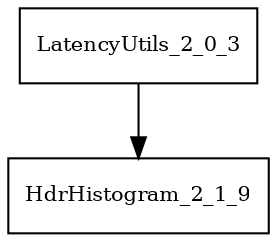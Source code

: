 digraph LatencyUtils_2_0_3_dependencies {
  node [shape = box, fontsize=10.0];
  LatencyUtils_2_0_3 -> HdrHistogram_2_1_9;
}
